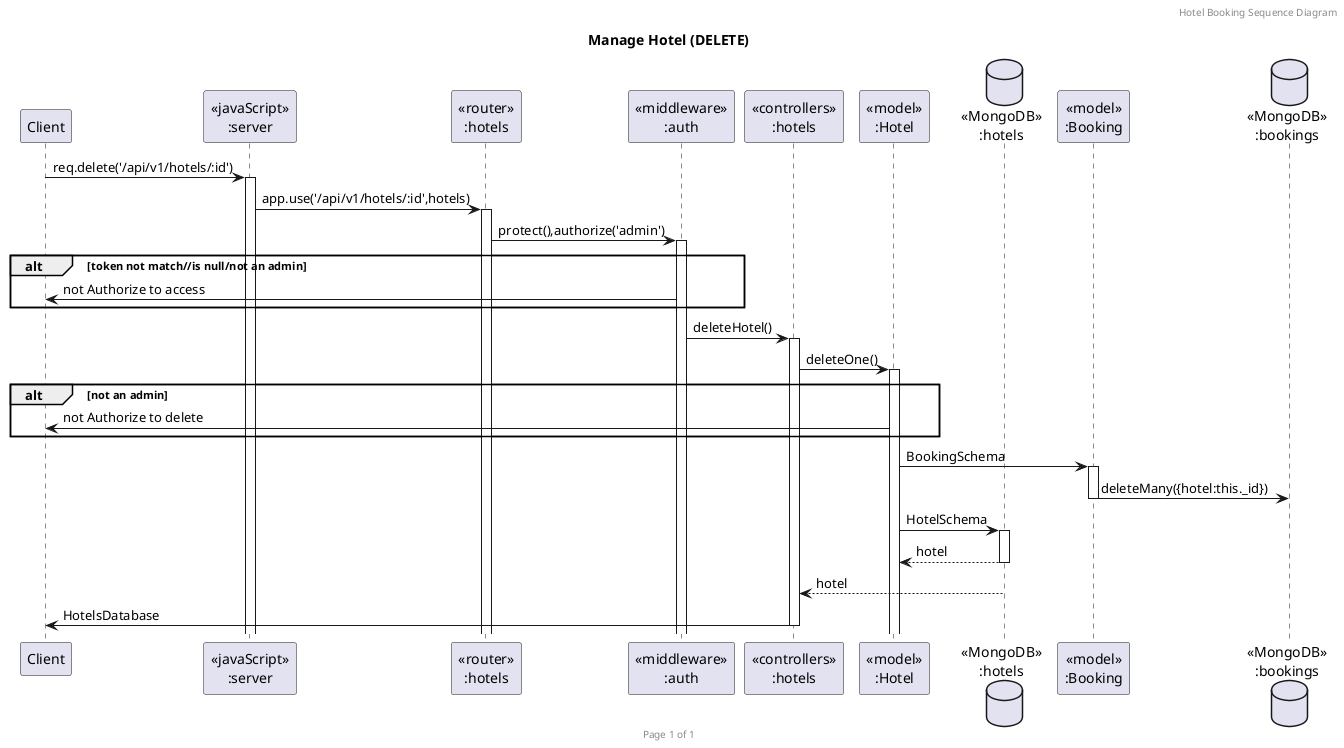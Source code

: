 @startuml Manage Hotel (DELETE)

header Hotel Booking Sequence Diagram
footer Page %page% of %lastpage%
title "Manage Hotel (DELETE)"

participant "Client" as client
participant "<<javaScript>>\n:server" as server
participant "<<router>>\n:hotels" as routerHotels
participant "<<middleware>>\n:auth" as middleware
participant "<<controllers>>\n:hotels" as controllerHotels

participant "<<model>>\n:Hotel" as modelHotel
database "<<MongoDB>>\n:hotels" as HotelsDatabase

participant "<<model>>\n:Booking" as modelBooking
database "<<MongoDB>>\n:bookings" as BookingsDatabase

client->server ++:req.delete('/api/v1/hotels/:id')

server->routerHotels ++:app.use('/api/v1/hotels/:id',hotels)


routerHotels -> middleware ++: protect(),authorize('admin')
alt token not match//is null/not an admin
    client <- middleware : not Authorize to access
end
middleware -> controllerHotels ++:deleteHotel()


controllerHotels->modelHotel ++:deleteOne()
alt not an admin
    client <- modelHotel: not Authorize to delete
end

modelHotel->modelBooking ++:BookingSchema

modelBooking ->BookingsDatabase -- :deleteMany({hotel:this._id})


modelHotel ->HotelsDatabase ++: HotelSchema

HotelsDatabase --> modelHotel --: hotel



controllerHotels <-- HotelsDatabase --:hotel

client<-controllerHotels --:HotelsDatabase


@enduml